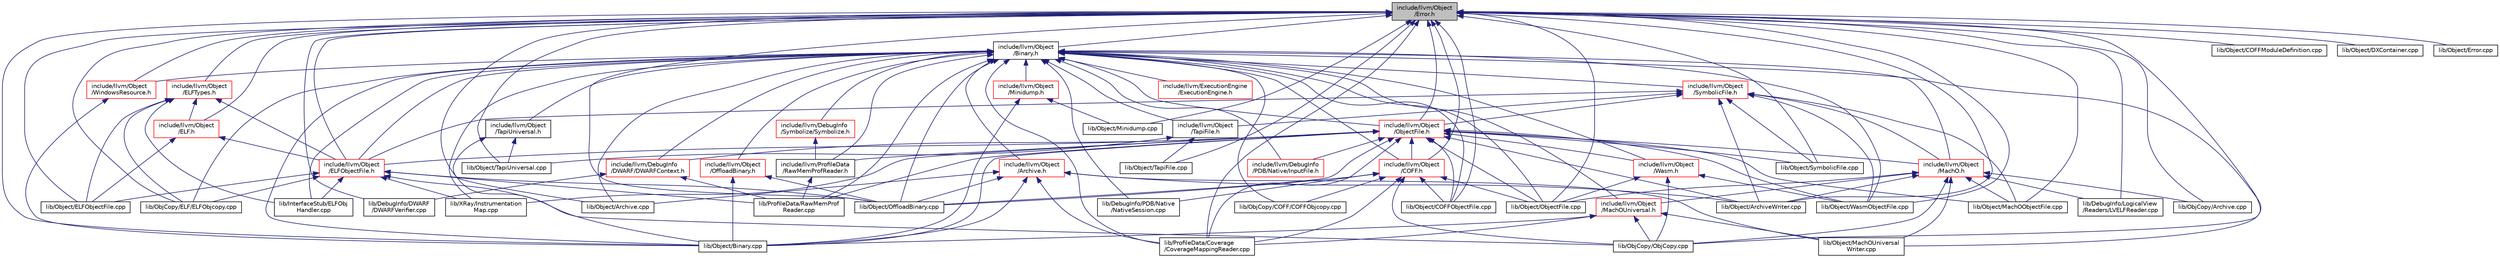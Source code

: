 digraph "include/llvm/Object/Error.h"
{
 // LATEX_PDF_SIZE
  bgcolor="transparent";
  edge [fontname="Helvetica",fontsize="10",labelfontname="Helvetica",labelfontsize="10"];
  node [fontname="Helvetica",fontsize="10",shape=record];
  Node1 [label="include/llvm/Object\l/Error.h",height=0.2,width=0.4,color="black", fillcolor="grey75", style="filled", fontcolor="black",tooltip=" "];
  Node1 -> Node2 [dir="back",color="midnightblue",fontsize="10",style="solid",fontname="Helvetica"];
  Node2 [label="include/llvm/Object\l/Binary.h",height=0.2,width=0.4,color="black",URL="$Binary_8h.html",tooltip=" "];
  Node2 -> Node3 [dir="back",color="midnightblue",fontsize="10",style="solid",fontname="Helvetica"];
  Node3 [label="include/llvm/DebugInfo\l/DWARF/DWARFContext.h",height=0.2,width=0.4,color="red",URL="$DWARFContext_8h.html",tooltip=" "];
  Node3 -> Node19 [dir="back",color="midnightblue",fontsize="10",style="solid",fontname="Helvetica"];
  Node19 [label="lib/DebugInfo/DWARF\l/DWARFVerifier.cpp",height=0.2,width=0.4,color="black",URL="$DWARFVerifier_8cpp.html",tooltip=" "];
  Node3 -> Node31 [dir="back",color="midnightblue",fontsize="10",style="solid",fontname="Helvetica"];
  Node31 [label="lib/ProfileData/RawMemProf\lReader.cpp",height=0.2,width=0.4,color="black",URL="$RawMemProfReader_8cpp.html",tooltip=" "];
  Node2 -> Node32 [dir="back",color="midnightblue",fontsize="10",style="solid",fontname="Helvetica"];
  Node32 [label="include/llvm/DebugInfo\l/PDB/Native/InputFile.h",height=0.2,width=0.4,color="red",URL="$InputFile_8h.html",tooltip=" "];
  Node2 -> Node35 [dir="back",color="midnightblue",fontsize="10",style="solid",fontname="Helvetica"];
  Node35 [label="include/llvm/DebugInfo\l/Symbolize/Symbolize.h",height=0.2,width=0.4,color="red",URL="$Symbolize_8h.html",tooltip=" "];
  Node35 -> Node36 [dir="back",color="midnightblue",fontsize="10",style="solid",fontname="Helvetica"];
  Node36 [label="include/llvm/ProfileData\l/RawMemProfReader.h",height=0.2,width=0.4,color="black",URL="$RawMemProfReader_8h.html",tooltip=" "];
  Node36 -> Node31 [dir="back",color="midnightblue",fontsize="10",style="solid",fontname="Helvetica"];
  Node2 -> Node38 [dir="back",color="midnightblue",fontsize="10",style="solid",fontname="Helvetica"];
  Node38 [label="include/llvm/ExecutionEngine\l/ExecutionEngine.h",height=0.2,width=0.4,color="red",URL="$ExecutionEngine_2ExecutionEngine_8h.html",tooltip=" "];
  Node2 -> Node50 [dir="back",color="midnightblue",fontsize="10",style="solid",fontname="Helvetica"];
  Node50 [label="include/llvm/Object\l/Archive.h",height=0.2,width=0.4,color="red",URL="$include_2llvm_2Object_2Archive_8h.html",tooltip=" "];
  Node50 -> Node73 [dir="back",color="midnightblue",fontsize="10",style="solid",fontname="Helvetica"];
  Node73 [label="lib/Object/Archive.cpp",height=0.2,width=0.4,color="black",URL="$Object_2Archive_8cpp.html",tooltip=" "];
  Node50 -> Node69 [dir="back",color="midnightblue",fontsize="10",style="solid",fontname="Helvetica"];
  Node69 [label="lib/Object/ArchiveWriter.cpp",height=0.2,width=0.4,color="black",URL="$ArchiveWriter_8cpp.html",tooltip=" "];
  Node50 -> Node74 [dir="back",color="midnightblue",fontsize="10",style="solid",fontname="Helvetica"];
  Node74 [label="lib/Object/Binary.cpp",height=0.2,width=0.4,color="black",URL="$Binary_8cpp.html",tooltip=" "];
  Node50 -> Node76 [dir="back",color="midnightblue",fontsize="10",style="solid",fontname="Helvetica"];
  Node76 [label="lib/Object/MachOUniversal\lWriter.cpp",height=0.2,width=0.4,color="black",URL="$MachOUniversalWriter_8cpp.html",tooltip=" "];
  Node50 -> Node71 [dir="back",color="midnightblue",fontsize="10",style="solid",fontname="Helvetica"];
  Node71 [label="lib/Object/OffloadBinary.cpp",height=0.2,width=0.4,color="black",URL="$OffloadBinary_8cpp.html",tooltip=" "];
  Node50 -> Node77 [dir="back",color="midnightblue",fontsize="10",style="solid",fontname="Helvetica"];
  Node77 [label="lib/ProfileData/Coverage\l/CoverageMappingReader.cpp",height=0.2,width=0.4,color="black",URL="$CoverageMappingReader_8cpp.html",tooltip=" "];
  Node2 -> Node78 [dir="back",color="midnightblue",fontsize="10",style="solid",fontname="Helvetica"];
  Node78 [label="include/llvm/Object\l/COFF.h",height=0.2,width=0.4,color="red",URL="$Object_2COFF_8h.html",tooltip=" "];
  Node78 -> Node88 [dir="back",color="midnightblue",fontsize="10",style="solid",fontname="Helvetica"];
  Node88 [label="lib/DebugInfo/PDB/Native\l/NativeSession.cpp",height=0.2,width=0.4,color="black",URL="$NativeSession_8cpp.html",tooltip=" "];
  Node78 -> Node102 [dir="back",color="midnightblue",fontsize="10",style="solid",fontname="Helvetica"];
  Node102 [label="lib/ObjCopy/COFF/COFFObjcopy.cpp",height=0.2,width=0.4,color="black",URL="$COFFObjcopy_8cpp.html",tooltip=" "];
  Node78 -> Node107 [dir="back",color="midnightblue",fontsize="10",style="solid",fontname="Helvetica"];
  Node107 [label="lib/ObjCopy/ObjCopy.cpp",height=0.2,width=0.4,color="black",URL="$ObjCopy_8cpp.html",tooltip=" "];
  Node78 -> Node108 [dir="back",color="midnightblue",fontsize="10",style="solid",fontname="Helvetica"];
  Node108 [label="lib/Object/COFFObjectFile.cpp",height=0.2,width=0.4,color="black",URL="$COFFObjectFile_8cpp.html",tooltip=" "];
  Node78 -> Node109 [dir="back",color="midnightblue",fontsize="10",style="solid",fontname="Helvetica"];
  Node109 [label="lib/Object/ObjectFile.cpp",height=0.2,width=0.4,color="black",URL="$ObjectFile_8cpp.html",tooltip=" "];
  Node78 -> Node71 [dir="back",color="midnightblue",fontsize="10",style="solid",fontname="Helvetica"];
  Node78 -> Node77 [dir="back",color="midnightblue",fontsize="10",style="solid",fontname="Helvetica"];
  Node2 -> Node113 [dir="back",color="midnightblue",fontsize="10",style="solid",fontname="Helvetica"];
  Node113 [label="include/llvm/Object\l/ELFObjectFile.h",height=0.2,width=0.4,color="red",URL="$ELFObjectFile_8h.html",tooltip=" "];
  Node113 -> Node122 [dir="back",color="midnightblue",fontsize="10",style="solid",fontname="Helvetica"];
  Node122 [label="lib/InterfaceStub/ELFObj\lHandler.cpp",height=0.2,width=0.4,color="black",URL="$ELFObjHandler_8cpp.html",tooltip=" "];
  Node113 -> Node124 [dir="back",color="midnightblue",fontsize="10",style="solid",fontname="Helvetica"];
  Node124 [label="lib/ObjCopy/ELF/ELFObjcopy.cpp",height=0.2,width=0.4,color="black",URL="$ELFObjcopy_8cpp.html",tooltip=" "];
  Node113 -> Node107 [dir="back",color="midnightblue",fontsize="10",style="solid",fontname="Helvetica"];
  Node113 -> Node127 [dir="back",color="midnightblue",fontsize="10",style="solid",fontname="Helvetica"];
  Node127 [label="lib/Object/ELFObjectFile.cpp",height=0.2,width=0.4,color="black",URL="$ELFObjectFile_8cpp.html",tooltip=" "];
  Node113 -> Node71 [dir="back",color="midnightblue",fontsize="10",style="solid",fontname="Helvetica"];
  Node113 -> Node31 [dir="back",color="midnightblue",fontsize="10",style="solid",fontname="Helvetica"];
  Node113 -> Node130 [dir="back",color="midnightblue",fontsize="10",style="solid",fontname="Helvetica"];
  Node130 [label="lib/XRay/Instrumentation\lMap.cpp",height=0.2,width=0.4,color="black",URL="$InstrumentationMap_8cpp.html",tooltip=" "];
  Node2 -> Node131 [dir="back",color="midnightblue",fontsize="10",style="solid",fontname="Helvetica"];
  Node131 [label="include/llvm/Object\l/MachO.h",height=0.2,width=0.4,color="red",URL="$Object_2MachO_8h.html",tooltip=" "];
  Node131 -> Node132 [dir="back",color="midnightblue",fontsize="10",style="solid",fontname="Helvetica"];
  Node132 [label="include/llvm/Object\l/MachOUniversal.h",height=0.2,width=0.4,color="red",URL="$MachOUniversal_8h.html",tooltip=" "];
  Node132 -> Node107 [dir="back",color="midnightblue",fontsize="10",style="solid",fontname="Helvetica"];
  Node132 -> Node74 [dir="back",color="midnightblue",fontsize="10",style="solid",fontname="Helvetica"];
  Node132 -> Node76 [dir="back",color="midnightblue",fontsize="10",style="solid",fontname="Helvetica"];
  Node132 -> Node77 [dir="back",color="midnightblue",fontsize="10",style="solid",fontname="Helvetica"];
  Node131 -> Node6 [dir="back",color="midnightblue",fontsize="10",style="solid",fontname="Helvetica"];
  Node6 [label="lib/DebugInfo/LogicalView\l/Readers/LVELFReader.cpp",height=0.2,width=0.4,color="black",URL="$LVELFReader_8cpp.html",tooltip=" "];
  Node131 -> Node67 [dir="back",color="midnightblue",fontsize="10",style="solid",fontname="Helvetica"];
  Node67 [label="lib/ObjCopy/Archive.cpp",height=0.2,width=0.4,color="black",URL="$ObjCopy_2Archive_8cpp.html",tooltip=" "];
  Node131 -> Node107 [dir="back",color="midnightblue",fontsize="10",style="solid",fontname="Helvetica"];
  Node131 -> Node69 [dir="back",color="midnightblue",fontsize="10",style="solid",fontname="Helvetica"];
  Node131 -> Node149 [dir="back",color="midnightblue",fontsize="10",style="solid",fontname="Helvetica"];
  Node149 [label="lib/Object/MachOObjectFile.cpp",height=0.2,width=0.4,color="black",URL="$MachOObjectFile_8cpp.html",tooltip=" "];
  Node131 -> Node76 [dir="back",color="midnightblue",fontsize="10",style="solid",fontname="Helvetica"];
  Node131 -> Node109 [dir="back",color="midnightblue",fontsize="10",style="solid",fontname="Helvetica"];
  Node2 -> Node132 [dir="back",color="midnightblue",fontsize="10",style="solid",fontname="Helvetica"];
  Node2 -> Node150 [dir="back",color="midnightblue",fontsize="10",style="solid",fontname="Helvetica"];
  Node150 [label="include/llvm/Object\l/Minidump.h",height=0.2,width=0.4,color="red",URL="$Object_2Minidump_8h.html",tooltip=" "];
  Node150 -> Node74 [dir="back",color="midnightblue",fontsize="10",style="solid",fontname="Helvetica"];
  Node150 -> Node161 [dir="back",color="midnightblue",fontsize="10",style="solid",fontname="Helvetica"];
  Node161 [label="lib/Object/Minidump.cpp",height=0.2,width=0.4,color="black",URL="$Object_2Minidump_8cpp.html",tooltip=" "];
  Node2 -> Node162 [dir="back",color="midnightblue",fontsize="10",style="solid",fontname="Helvetica"];
  Node162 [label="include/llvm/Object\l/ObjectFile.h",height=0.2,width=0.4,color="red",URL="$ObjectFile_8h.html",tooltip=" "];
  Node162 -> Node3 [dir="back",color="midnightblue",fontsize="10",style="solid",fontname="Helvetica"];
  Node162 -> Node32 [dir="back",color="midnightblue",fontsize="10",style="solid",fontname="Helvetica"];
  Node162 -> Node78 [dir="back",color="midnightblue",fontsize="10",style="solid",fontname="Helvetica"];
  Node162 -> Node113 [dir="back",color="midnightblue",fontsize="10",style="solid",fontname="Helvetica"];
  Node162 -> Node131 [dir="back",color="midnightblue",fontsize="10",style="solid",fontname="Helvetica"];
  Node162 -> Node242 [dir="back",color="midnightblue",fontsize="10",style="solid",fontname="Helvetica"];
  Node242 [label="include/llvm/Object\l/Wasm.h",height=0.2,width=0.4,color="red",URL="$Object_2Wasm_8h.html",tooltip=" "];
  Node242 -> Node107 [dir="back",color="midnightblue",fontsize="10",style="solid",fontname="Helvetica"];
  Node242 -> Node109 [dir="back",color="midnightblue",fontsize="10",style="solid",fontname="Helvetica"];
  Node242 -> Node250 [dir="back",color="midnightblue",fontsize="10",style="solid",fontname="Helvetica"];
  Node250 [label="lib/Object/WasmObjectFile.cpp",height=0.2,width=0.4,color="black",URL="$WasmObjectFile_8cpp.html",tooltip=" "];
  Node162 -> Node36 [dir="back",color="midnightblue",fontsize="10",style="solid",fontname="Helvetica"];
  Node162 -> Node69 [dir="back",color="midnightblue",fontsize="10",style="solid",fontname="Helvetica"];
  Node162 -> Node74 [dir="back",color="midnightblue",fontsize="10",style="solid",fontname="Helvetica"];
  Node162 -> Node108 [dir="back",color="midnightblue",fontsize="10",style="solid",fontname="Helvetica"];
  Node162 -> Node149 [dir="back",color="midnightblue",fontsize="10",style="solid",fontname="Helvetica"];
  Node162 -> Node109 [dir="back",color="midnightblue",fontsize="10",style="solid",fontname="Helvetica"];
  Node162 -> Node71 [dir="back",color="midnightblue",fontsize="10",style="solid",fontname="Helvetica"];
  Node162 -> Node86 [dir="back",color="midnightblue",fontsize="10",style="solid",fontname="Helvetica"];
  Node86 [label="lib/Object/SymbolicFile.cpp",height=0.2,width=0.4,color="black",URL="$SymbolicFile_8cpp.html",tooltip=" "];
  Node162 -> Node250 [dir="back",color="midnightblue",fontsize="10",style="solid",fontname="Helvetica"];
  Node162 -> Node77 [dir="back",color="midnightblue",fontsize="10",style="solid",fontname="Helvetica"];
  Node162 -> Node31 [dir="back",color="midnightblue",fontsize="10",style="solid",fontname="Helvetica"];
  Node162 -> Node130 [dir="back",color="midnightblue",fontsize="10",style="solid",fontname="Helvetica"];
  Node2 -> Node264 [dir="back",color="midnightblue",fontsize="10",style="solid",fontname="Helvetica"];
  Node264 [label="include/llvm/Object\l/OffloadBinary.h",height=0.2,width=0.4,color="red",URL="$OffloadBinary_8h.html",tooltip=" "];
  Node264 -> Node74 [dir="back",color="midnightblue",fontsize="10",style="solid",fontname="Helvetica"];
  Node264 -> Node71 [dir="back",color="midnightblue",fontsize="10",style="solid",fontname="Helvetica"];
  Node2 -> Node268 [dir="back",color="midnightblue",fontsize="10",style="solid",fontname="Helvetica"];
  Node268 [label="include/llvm/Object\l/SymbolicFile.h",height=0.2,width=0.4,color="red",URL="$SymbolicFile_8h.html",tooltip=" "];
  Node268 -> Node113 [dir="back",color="midnightblue",fontsize="10",style="solid",fontname="Helvetica"];
  Node268 -> Node131 [dir="back",color="midnightblue",fontsize="10",style="solid",fontname="Helvetica"];
  Node268 -> Node162 [dir="back",color="midnightblue",fontsize="10",style="solid",fontname="Helvetica"];
  Node268 -> Node288 [dir="back",color="midnightblue",fontsize="10",style="solid",fontname="Helvetica"];
  Node288 [label="include/llvm/Object\l/TapiFile.h",height=0.2,width=0.4,color="black",URL="$TapiFile_8h.html",tooltip=" "];
  Node288 -> Node289 [dir="back",color="midnightblue",fontsize="10",style="solid",fontname="Helvetica"];
  Node289 [label="lib/Object/TapiFile.cpp",height=0.2,width=0.4,color="black",URL="$TapiFile_8cpp.html",tooltip=" "];
  Node288 -> Node290 [dir="back",color="midnightblue",fontsize="10",style="solid",fontname="Helvetica"];
  Node290 [label="lib/Object/TapiUniversal.cpp",height=0.2,width=0.4,color="black",URL="$TapiUniversal_8cpp.html",tooltip=" "];
  Node268 -> Node69 [dir="back",color="midnightblue",fontsize="10",style="solid",fontname="Helvetica"];
  Node268 -> Node149 [dir="back",color="midnightblue",fontsize="10",style="solid",fontname="Helvetica"];
  Node268 -> Node86 [dir="back",color="midnightblue",fontsize="10",style="solid",fontname="Helvetica"];
  Node268 -> Node250 [dir="back",color="midnightblue",fontsize="10",style="solid",fontname="Helvetica"];
  Node2 -> Node288 [dir="back",color="midnightblue",fontsize="10",style="solid",fontname="Helvetica"];
  Node2 -> Node291 [dir="back",color="midnightblue",fontsize="10",style="solid",fontname="Helvetica"];
  Node291 [label="include/llvm/Object\l/TapiUniversal.h",height=0.2,width=0.4,color="black",URL="$TapiUniversal_8h.html",tooltip=" "];
  Node291 -> Node74 [dir="back",color="midnightblue",fontsize="10",style="solid",fontname="Helvetica"];
  Node291 -> Node290 [dir="back",color="midnightblue",fontsize="10",style="solid",fontname="Helvetica"];
  Node2 -> Node242 [dir="back",color="midnightblue",fontsize="10",style="solid",fontname="Helvetica"];
  Node2 -> Node292 [dir="back",color="midnightblue",fontsize="10",style="solid",fontname="Helvetica"];
  Node292 [label="include/llvm/Object\l/WindowsResource.h",height=0.2,width=0.4,color="red",URL="$WindowsResource_8h.html",tooltip=" "];
  Node292 -> Node74 [dir="back",color="midnightblue",fontsize="10",style="solid",fontname="Helvetica"];
  Node2 -> Node36 [dir="back",color="midnightblue",fontsize="10",style="solid",fontname="Helvetica"];
  Node2 -> Node88 [dir="back",color="midnightblue",fontsize="10",style="solid",fontname="Helvetica"];
  Node2 -> Node122 [dir="back",color="midnightblue",fontsize="10",style="solid",fontname="Helvetica"];
  Node2 -> Node102 [dir="back",color="midnightblue",fontsize="10",style="solid",fontname="Helvetica"];
  Node2 -> Node124 [dir="back",color="midnightblue",fontsize="10",style="solid",fontname="Helvetica"];
  Node2 -> Node73 [dir="back",color="midnightblue",fontsize="10",style="solid",fontname="Helvetica"];
  Node2 -> Node74 [dir="back",color="midnightblue",fontsize="10",style="solid",fontname="Helvetica"];
  Node2 -> Node108 [dir="back",color="midnightblue",fontsize="10",style="solid",fontname="Helvetica"];
  Node2 -> Node76 [dir="back",color="midnightblue",fontsize="10",style="solid",fontname="Helvetica"];
  Node2 -> Node109 [dir="back",color="midnightblue",fontsize="10",style="solid",fontname="Helvetica"];
  Node2 -> Node71 [dir="back",color="midnightblue",fontsize="10",style="solid",fontname="Helvetica"];
  Node2 -> Node250 [dir="back",color="midnightblue",fontsize="10",style="solid",fontname="Helvetica"];
  Node2 -> Node77 [dir="back",color="midnightblue",fontsize="10",style="solid",fontname="Helvetica"];
  Node2 -> Node31 [dir="back",color="midnightblue",fontsize="10",style="solid",fontname="Helvetica"];
  Node2 -> Node130 [dir="back",color="midnightblue",fontsize="10",style="solid",fontname="Helvetica"];
  Node1 -> Node78 [dir="back",color="midnightblue",fontsize="10",style="solid",fontname="Helvetica"];
  Node1 -> Node293 [dir="back",color="midnightblue",fontsize="10",style="solid",fontname="Helvetica"];
  Node293 [label="include/llvm/Object\l/ELF.h",height=0.2,width=0.4,color="red",URL="$Object_2ELF_8h.html",tooltip=" "];
  Node293 -> Node113 [dir="back",color="midnightblue",fontsize="10",style="solid",fontname="Helvetica"];
  Node293 -> Node127 [dir="back",color="midnightblue",fontsize="10",style="solid",fontname="Helvetica"];
  Node1 -> Node113 [dir="back",color="midnightblue",fontsize="10",style="solid",fontname="Helvetica"];
  Node1 -> Node300 [dir="back",color="midnightblue",fontsize="10",style="solid",fontname="Helvetica"];
  Node300 [label="include/llvm/Object\l/ELFTypes.h",height=0.2,width=0.4,color="red",URL="$ELFTypes_8h.html",tooltip=" "];
  Node300 -> Node293 [dir="back",color="midnightblue",fontsize="10",style="solid",fontname="Helvetica"];
  Node300 -> Node113 [dir="back",color="midnightblue",fontsize="10",style="solid",fontname="Helvetica"];
  Node300 -> Node122 [dir="back",color="midnightblue",fontsize="10",style="solid",fontname="Helvetica"];
  Node300 -> Node124 [dir="back",color="midnightblue",fontsize="10",style="solid",fontname="Helvetica"];
  Node300 -> Node127 [dir="back",color="midnightblue",fontsize="10",style="solid",fontname="Helvetica"];
  Node1 -> Node162 [dir="back",color="midnightblue",fontsize="10",style="solid",fontname="Helvetica"];
  Node1 -> Node292 [dir="back",color="midnightblue",fontsize="10",style="solid",fontname="Helvetica"];
  Node1 -> Node19 [dir="back",color="midnightblue",fontsize="10",style="solid",fontname="Helvetica"];
  Node1 -> Node6 [dir="back",color="midnightblue",fontsize="10",style="solid",fontname="Helvetica"];
  Node1 -> Node67 [dir="back",color="midnightblue",fontsize="10",style="solid",fontname="Helvetica"];
  Node1 -> Node124 [dir="back",color="midnightblue",fontsize="10",style="solid",fontname="Helvetica"];
  Node1 -> Node107 [dir="back",color="midnightblue",fontsize="10",style="solid",fontname="Helvetica"];
  Node1 -> Node73 [dir="back",color="midnightblue",fontsize="10",style="solid",fontname="Helvetica"];
  Node1 -> Node69 [dir="back",color="midnightblue",fontsize="10",style="solid",fontname="Helvetica"];
  Node1 -> Node74 [dir="back",color="midnightblue",fontsize="10",style="solid",fontname="Helvetica"];
  Node1 -> Node84 [dir="back",color="midnightblue",fontsize="10",style="solid",fontname="Helvetica"];
  Node84 [label="lib/Object/COFFModuleDefinition.cpp",height=0.2,width=0.4,color="black",URL="$COFFModuleDefinition_8cpp.html",tooltip=" "];
  Node1 -> Node108 [dir="back",color="midnightblue",fontsize="10",style="solid",fontname="Helvetica"];
  Node1 -> Node308 [dir="back",color="midnightblue",fontsize="10",style="solid",fontname="Helvetica"];
  Node308 [label="lib/Object/DXContainer.cpp",height=0.2,width=0.4,color="black",URL="$Object_2DXContainer_8cpp.html",tooltip=" "];
  Node1 -> Node127 [dir="back",color="midnightblue",fontsize="10",style="solid",fontname="Helvetica"];
  Node1 -> Node309 [dir="back",color="midnightblue",fontsize="10",style="solid",fontname="Helvetica"];
  Node309 [label="lib/Object/Error.cpp",height=0.2,width=0.4,color="black",URL="$Object_2Error_8cpp.html",tooltip=" "];
  Node1 -> Node149 [dir="back",color="midnightblue",fontsize="10",style="solid",fontname="Helvetica"];
  Node1 -> Node161 [dir="back",color="midnightblue",fontsize="10",style="solid",fontname="Helvetica"];
  Node1 -> Node109 [dir="back",color="midnightblue",fontsize="10",style="solid",fontname="Helvetica"];
  Node1 -> Node71 [dir="back",color="midnightblue",fontsize="10",style="solid",fontname="Helvetica"];
  Node1 -> Node86 [dir="back",color="midnightblue",fontsize="10",style="solid",fontname="Helvetica"];
  Node1 -> Node289 [dir="back",color="midnightblue",fontsize="10",style="solid",fontname="Helvetica"];
  Node1 -> Node290 [dir="back",color="midnightblue",fontsize="10",style="solid",fontname="Helvetica"];
  Node1 -> Node250 [dir="back",color="midnightblue",fontsize="10",style="solid",fontname="Helvetica"];
  Node1 -> Node77 [dir="back",color="midnightblue",fontsize="10",style="solid",fontname="Helvetica"];
}
